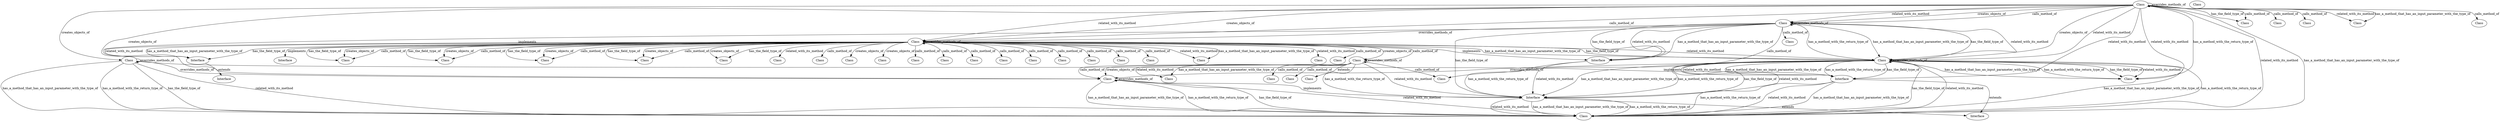 // Subdue 5.2.2 graph in dot format

digraph SubdueGraph {
  1 [label="Class",color=black,fontcolor=black];
  2 [label="Interface",color=black,fontcolor=black];
  3 [label="Class",color=black,fontcolor=black];
  4 [label="Class",color=black,fontcolor=black];
  5 [label="Interface",color=black,fontcolor=black];
  6 [label="Class",color=black,fontcolor=black];
  7 [label="Class",color=black,fontcolor=black];
  8 [label="Class",color=black,fontcolor=black];
  9 [label="Interface",color=black,fontcolor=black];
  10 [label="Interface",color=black,fontcolor=black];
  11 [label="Interface",color=black,fontcolor=black];
  12 [label="Class",color=black,fontcolor=black];
  13 [label="Interface",color=black,fontcolor=black];
  14 [label="Interface",color=black,fontcolor=black];
  15 [label="Class",color=black,fontcolor=black];
  16 [label="Class",color=black,fontcolor=black];
  17 [label="Class",color=black,fontcolor=black];
  18 [label="Class",color=black,fontcolor=black];
  19 [label="Class",color=black,fontcolor=black];
  20 [label="Class",color=black,fontcolor=black];
  21 [label="Class",color=black,fontcolor=black];
  22 [label="Class",color=black,fontcolor=black];
  23 [label="Class",color=black,fontcolor=black];
  24 [label="Class",color=black,fontcolor=black];
  25 [label="Class",color=black,fontcolor=black];
  26 [label="Class",color=black,fontcolor=black];
  27 [label="Class",color=black,fontcolor=black];
  28 [label="Class",color=black,fontcolor=black];
  29 [label="Class",color=black,fontcolor=black];
  30 [label="Class",color=black,fontcolor=black];
  31 [label="Class",color=black,fontcolor=black];
  32 [label="Class",color=black,fontcolor=black];
  33 [label="Class",color=black,fontcolor=black];
  34 [label="Class",color=black,fontcolor=black];
  35 [label="Class",color=black,fontcolor=black];
  36 [label="Class",color=black,fontcolor=black];
  37 [label="Class",color=black,fontcolor=black];
  38 [label="Class",color=black,fontcolor=black];
  39 [label="Class",color=black,fontcolor=black];
  40 [label="Class",color=black,fontcolor=black];
  41 [label="Class",color=black,fontcolor=black];
  42 [label="Class",color=black,fontcolor=black];
  43 [label="Class",color=black,fontcolor=black];
  44 [label="Class",color=black,fontcolor=black];
  45 [label="Class",color=black,fontcolor=black];
  46 [label="Class",color=black,fontcolor=black];
  47 [label="Class",color=black,fontcolor=black];
  48 [label="Class",color=black,fontcolor=black];
  49 [label="Class",color=black,fontcolor=black];
  1 -> 5 [label="implements",color=black,fontcolor=black];
  2 -> 13 [label="extends",color=black,fontcolor=black];
  4 -> 2 [label="implements",color=black,fontcolor=black];
  5 -> 13 [label="extends",color=black,fontcolor=black];
  6 -> 14 [label="implements",color=black,fontcolor=black];
  6 -> 9 [label="implements",color=black,fontcolor=black];
  7 -> 15 [label="extends",color=black,fontcolor=black];
  10 -> 11 [label="extends",color=black,fontcolor=black];
  12 -> 10 [label="implements",color=black,fontcolor=black];
  1 -> 16 [label="has_the_field_type_of",color=black,fontcolor=black];
  1 -> 16 [label="related_with_its_method",color=black,fontcolor=black];
  1 -> 16 [label="has_a_method_that_has_an_input_parameter_with_the_type_of",color=black,fontcolor=black];
  1 -> 16 [label="has_a_method_with_the_return_type_of",color=black,fontcolor=black];
  1 -> 1 [label="overrides_methods_of",color=black,fontcolor=black];
  2 -> 16 [label="has_a_method_with_the_return_type_of",color=black,fontcolor=black];
  2 -> 16 [label="related_with_its_method",color=black,fontcolor=black];
  2 -> 16 [label="has_a_method_that_has_an_input_parameter_with_the_type_of",color=black,fontcolor=black];
  3 -> 18 [label="has_the_field_type_of",color=black,fontcolor=black];
  3 -> 18 [label="calls_method_of",color=black,fontcolor=black];
  3 -> 3 [label="overrides_methods_of",color=black,fontcolor=black];
  3 -> 16 [label="related_with_its_method",color=black,fontcolor=black];
  3 -> 16 [label="has_a_method_that_has_an_input_parameter_with_the_type_of",color=black,fontcolor=black];
  3 -> 2 [label="related_with_its_method",color=black,fontcolor=black];
  3 -> 4 [label="creates_objects_of",color=black,fontcolor=black];
  3 -> 8 [label="related_with_its_method",color=black,fontcolor=black];
  3 -> 8 [label="creates_objects_of",color=black,fontcolor=black];
  3 -> 1 [label="creates_objects_of",color=black,fontcolor=black];
  3 -> 12 [label="related_with_its_method",color=black,fontcolor=black];
  3 -> 12 [label="creates_objects_of",color=black,fontcolor=black];
  3 -> 19 [label="calls_method_of",color=black,fontcolor=black];
  3 -> 12 [label="calls_method_of",color=black,fontcolor=black];
  3 -> 6 [label="related_with_its_method",color=black,fontcolor=black];
  3 -> 6 [label="creates_objects_of",color=black,fontcolor=black];
  3 -> 20 [label="calls_method_of",color=black,fontcolor=black];
  3 -> 6 [label="calls_method_of",color=black,fontcolor=black];
  3 -> 21 [label="related_with_its_method",color=black,fontcolor=black];
  3 -> 21 [label="has_a_method_with_the_return_type_of",color=black,fontcolor=black];
  3 -> 22 [label="related_with_its_method",color=black,fontcolor=black];
  3 -> 22 [label="has_a_method_that_has_an_input_parameter_with_the_type_of",color=black,fontcolor=black];
  3 -> 23 [label="calls_method_of",color=black,fontcolor=black];
  4 -> 16 [label="has_the_field_type_of",color=black,fontcolor=black];
  4 -> 16 [label="related_with_its_method",color=black,fontcolor=black];
  4 -> 16 [label="has_a_method_that_has_an_input_parameter_with_the_type_of",color=black,fontcolor=black];
  4 -> 16 [label="has_a_method_with_the_return_type_of",color=black,fontcolor=black];
  4 -> 4 [label="overrides_methods_of",color=black,fontcolor=black];
  4 -> 1 [label="overrides_methods_of",color=black,fontcolor=black];
  5 -> 16 [label="has_a_method_with_the_return_type_of",color=black,fontcolor=black];
  5 -> 16 [label="related_with_its_method",color=black,fontcolor=black];
  5 -> 16 [label="has_a_method_that_has_an_input_parameter_with_the_type_of",color=black,fontcolor=black];
  6 -> 24 [label="has_the_field_type_of",color=black,fontcolor=black];
  6 -> 25 [label="has_the_field_type_of",color=black,fontcolor=black];
  6 -> 26 [label="has_the_field_type_of",color=black,fontcolor=black];
  6 -> 27 [label="has_the_field_type_of",color=black,fontcolor=black];
  6 -> 28 [label="has_the_field_type_of",color=black,fontcolor=black];
  6 -> 10 [label="has_the_field_type_of",color=black,fontcolor=black];
  6 -> 8 [label="has_the_field_type_of",color=black,fontcolor=black];
  6 -> 10 [label="related_with_its_method",color=black,fontcolor=black];
  6 -> 10 [label="has_a_method_that_has_an_input_parameter_with_the_type_of",color=black,fontcolor=black];
  6 -> 6 [label="overrides_methods_of",color=black,fontcolor=black];
  6 -> 8 [label="related_with_its_method",color=black,fontcolor=black];
  6 -> 8 [label="has_a_method_that_has_an_input_parameter_with_the_type_of",color=black,fontcolor=black];
  6 -> 24 [label="creates_objects_of",color=black,fontcolor=black];
  6 -> 29 [label="related_with_its_method",color=black,fontcolor=black];
  6 -> 30 [label="calls_method_of",color=black,fontcolor=black];
  6 -> 24 [label="calls_method_of",color=black,fontcolor=black];
  6 -> 31 [label="creates_objects_of",color=black,fontcolor=black];
  6 -> 28 [label="creates_objects_of",color=black,fontcolor=black];
  6 -> 32 [label="creates_objects_of",color=black,fontcolor=black];
  6 -> 26 [label="creates_objects_of",color=black,fontcolor=black];
  6 -> 33 [label="calls_method_of",color=black,fontcolor=black];
  6 -> 26 [label="calls_method_of",color=black,fontcolor=black];
  6 -> 34 [label="calls_method_of",color=black,fontcolor=black];
  6 -> 25 [label="creates_objects_of",color=black,fontcolor=black];
  6 -> 35 [label="calls_method_of",color=black,fontcolor=black];
  6 -> 25 [label="calls_method_of",color=black,fontcolor=black];
  6 -> 36 [label="calls_method_of",color=black,fontcolor=black];
  6 -> 27 [label="creates_objects_of",color=black,fontcolor=black];
  6 -> 37 [label="calls_method_of",color=black,fontcolor=black];
  6 -> 27 [label="calls_method_of",color=black,fontcolor=black];
  6 -> 38 [label="calls_method_of",color=black,fontcolor=black];
  6 -> 39 [label="calls_method_of",color=black,fontcolor=black];
  6 -> 40 [label="calls_method_of",color=black,fontcolor=black];
  6 -> 41 [label="calls_method_of",color=black,fontcolor=black];
  6 -> 7 [label="creates_objects_of",color=black,fontcolor=black];
  6 -> 7 [label="calls_method_of",color=black,fontcolor=black];
  6 -> 42 [label="related_with_its_method",color=black,fontcolor=black];
  6 -> 42 [label="has_a_method_that_has_an_input_parameter_with_the_type_of",color=black,fontcolor=black];
  6 -> 43 [label="related_with_its_method",color=black,fontcolor=black];
  6 -> 44 [label="calls_method_of",color=black,fontcolor=black];
  7 -> 7 [label="overrides_methods_of",color=black,fontcolor=black];
  7 -> 45 [label="related_with_its_method",color=black,fontcolor=black];
  7 -> 45 [label="has_a_method_that_has_an_input_parameter_with_the_type_of",color=black,fontcolor=black];
  7 -> 5 [label="related_with_its_method",color=black,fontcolor=black];
  7 -> 5 [label="has_a_method_with_the_return_type_of",color=black,fontcolor=black];
  7 -> 1 [label="creates_objects_of",color=black,fontcolor=black];
  7 -> 46 [label="calls_method_of",color=black,fontcolor=black];
  7 -> 1 [label="calls_method_of",color=black,fontcolor=black];
  7 -> 47 [label="calls_method_of",color=black,fontcolor=black];
  7 -> 48 [label="calls_method_of",color=black,fontcolor=black];
  8 -> 16 [label="has_the_field_type_of",color=black,fontcolor=black];
  8 -> 2 [label="has_the_field_type_of",color=black,fontcolor=black];
  8 -> 5 [label="has_the_field_type_of",color=black,fontcolor=black];
  8 -> 21 [label="has_the_field_type_of",color=black,fontcolor=black];
  8 -> 16 [label="related_with_its_method",color=black,fontcolor=black];
  8 -> 16 [label="has_a_method_that_has_an_input_parameter_with_the_type_of",color=black,fontcolor=black];
  8 -> 2 [label="related_with_its_method",color=black,fontcolor=black];
  8 -> 2 [label="has_a_method_that_has_an_input_parameter_with_the_type_of",color=black,fontcolor=black];
  8 -> 5 [label="related_with_its_method",color=black,fontcolor=black];
  8 -> 5 [label="has_a_method_that_has_an_input_parameter_with_the_type_of",color=black,fontcolor=black];
  8 -> 21 [label="related_with_its_method",color=black,fontcolor=black];
  8 -> 21 [label="has_a_method_that_has_an_input_parameter_with_the_type_of",color=black,fontcolor=black];
  8 -> 16 [label="has_a_method_with_the_return_type_of",color=black,fontcolor=black];
  8 -> 8 [label="overrides_methods_of",color=black,fontcolor=black];
  8 -> 2 [label="has_a_method_with_the_return_type_of",color=black,fontcolor=black];
  8 -> 5 [label="has_a_method_with_the_return_type_of",color=black,fontcolor=black];
  8 -> 1 [label="overrides_methods_of",color=black,fontcolor=black];
  8 -> 21 [label="has_a_method_with_the_return_type_of",color=black,fontcolor=black];
  9 -> 5 [label="has_a_method_with_the_return_type_of",color=black,fontcolor=black];
  9 -> 5 [label="related_with_its_method",color=black,fontcolor=black];
  12 -> 8 [label="has_the_field_type_of",color=black,fontcolor=black];
  12 -> 5 [label="has_the_field_type_of",color=black,fontcolor=black];
  12 -> 9 [label="has_the_field_type_of",color=black,fontcolor=black];
  12 -> 8 [label="related_with_its_method",color=black,fontcolor=black];
  12 -> 8 [label="has_a_method_with_the_return_type_of",color=black,fontcolor=black];
  12 -> 12 [label="overrides_methods_of",color=black,fontcolor=black];
  12 -> 6 [label="overrides_methods_of",color=black,fontcolor=black];
  12 -> 8 [label="has_a_method_that_has_an_input_parameter_with_the_type_of",color=black,fontcolor=black];
  12 -> 9 [label="related_with_its_method",color=black,fontcolor=black];
  12 -> 9 [label="has_a_method_that_has_an_input_parameter_with_the_type_of",color=black,fontcolor=black];
  12 -> 48 [label="calls_method_of",color=black,fontcolor=black];
  12 -> 49 [label="calls_method_of",color=black,fontcolor=black];
}
